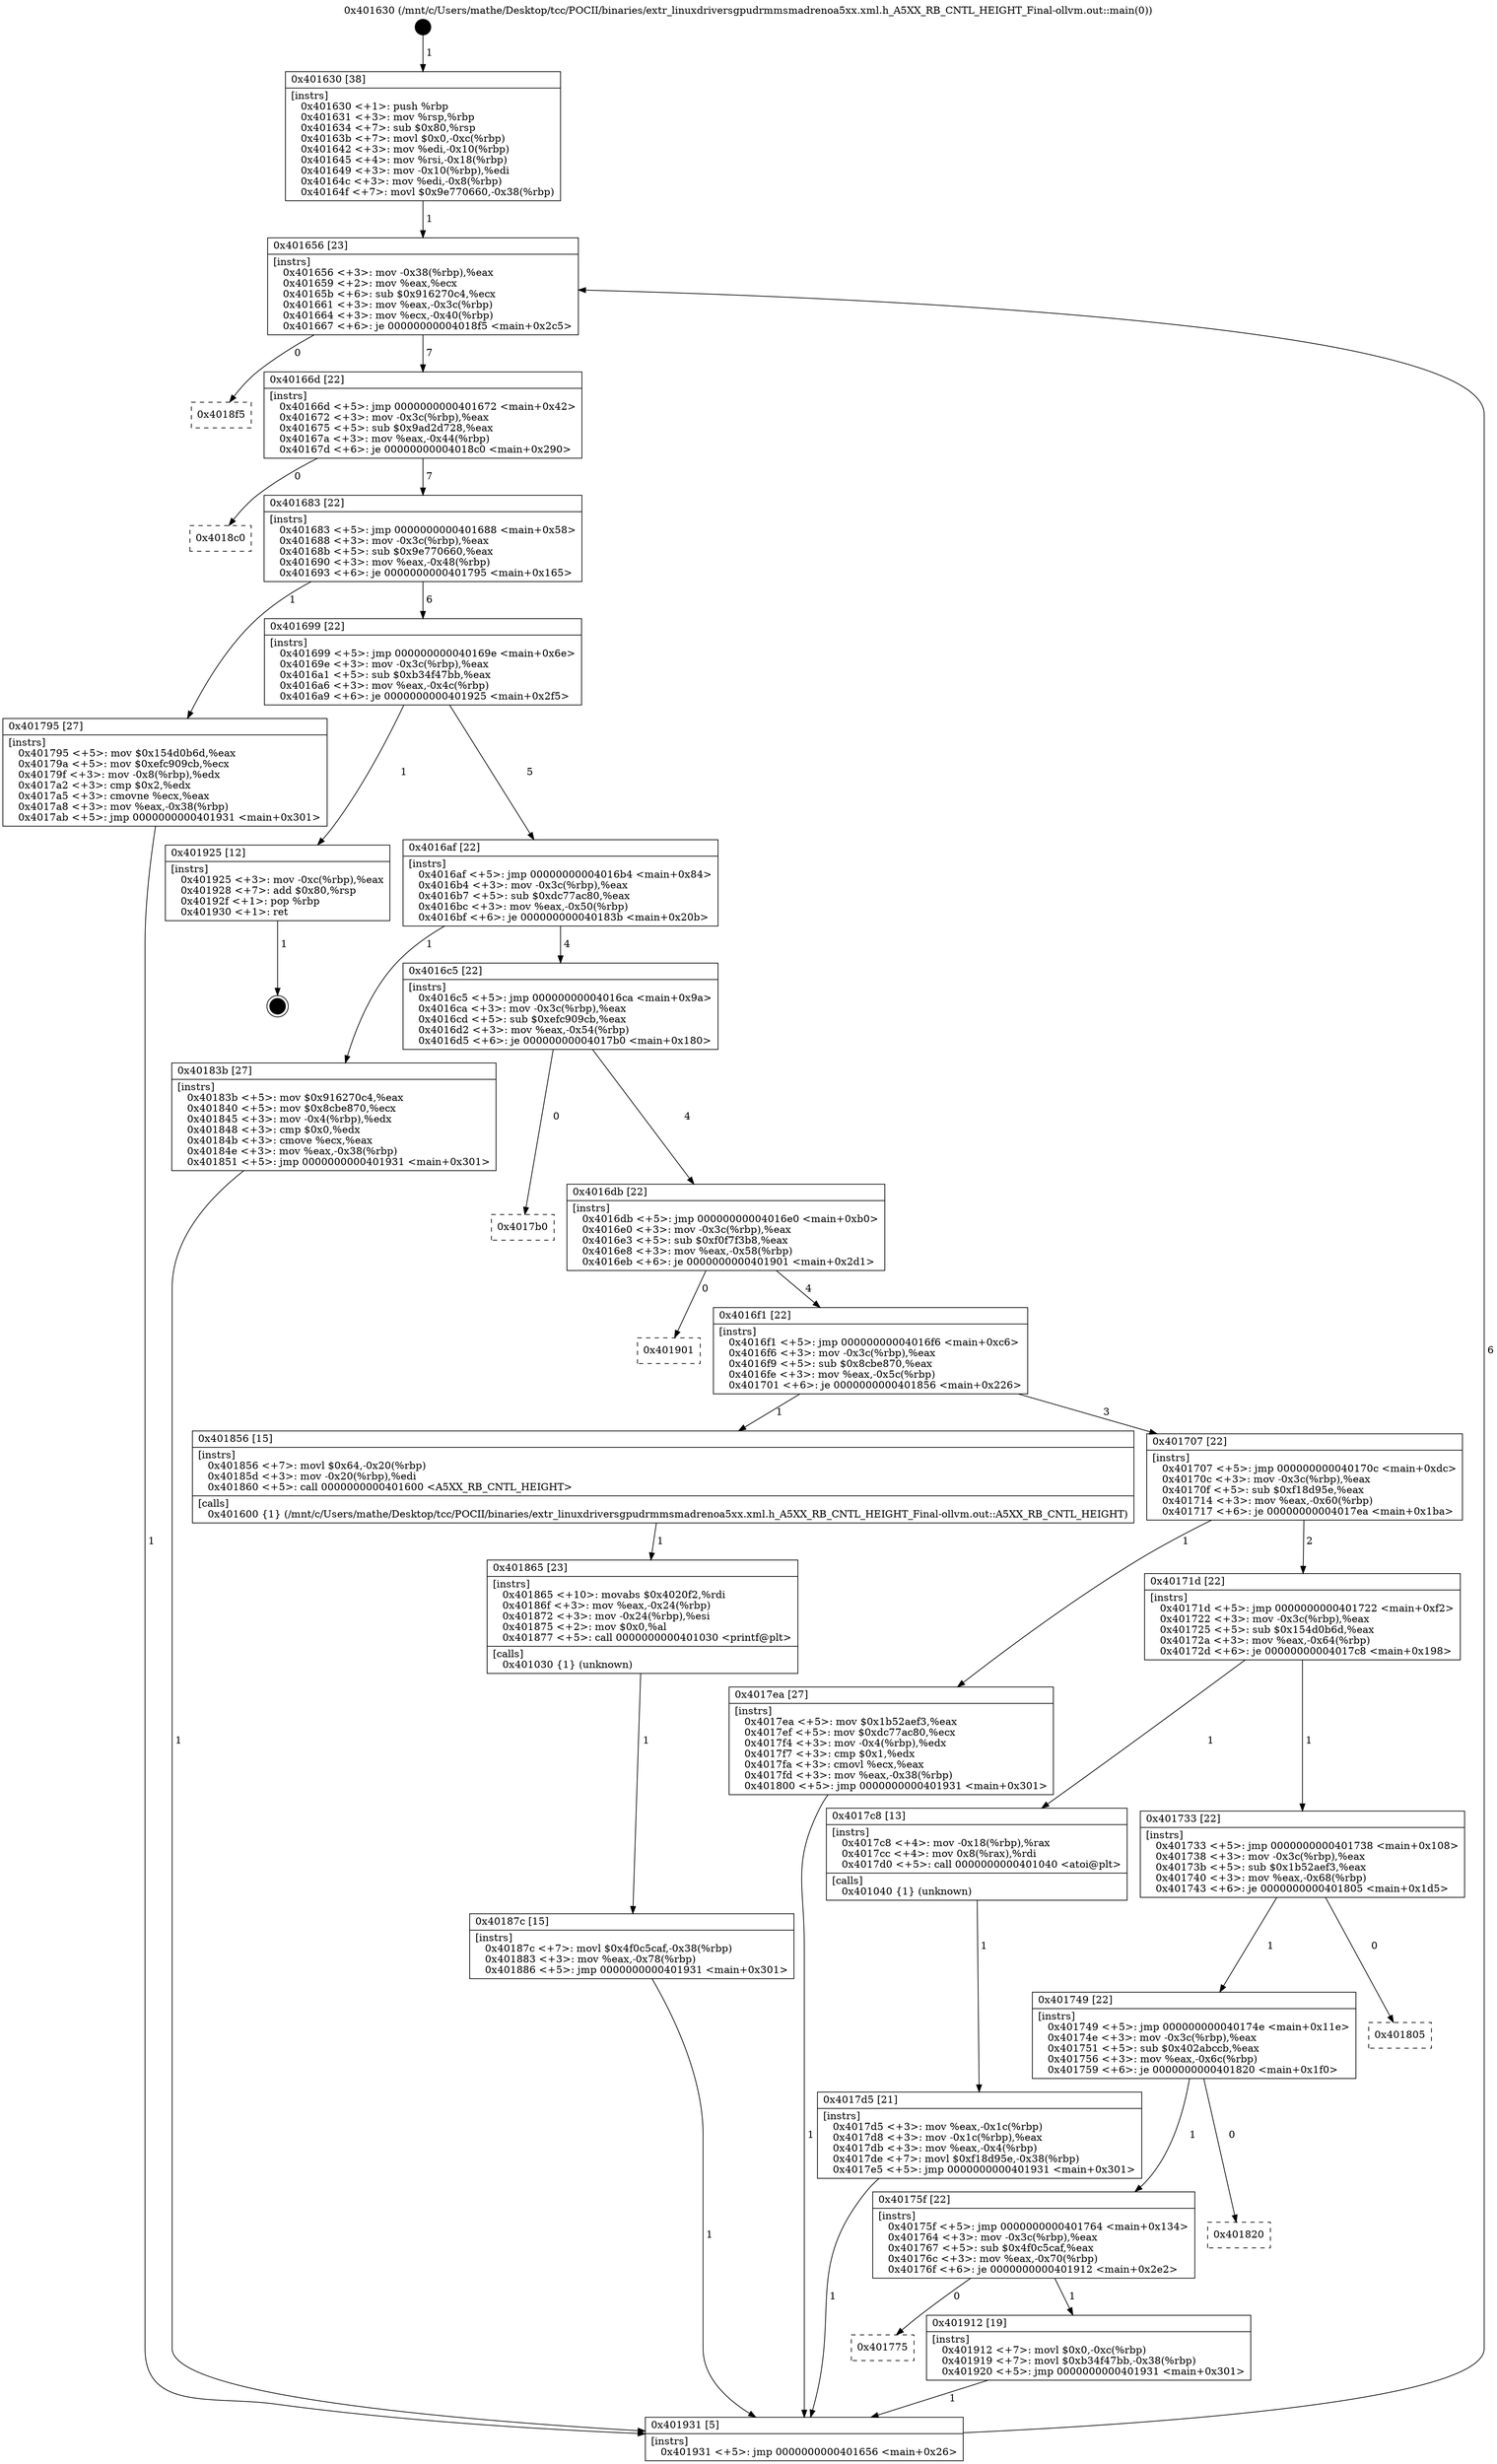digraph "0x401630" {
  label = "0x401630 (/mnt/c/Users/mathe/Desktop/tcc/POCII/binaries/extr_linuxdriversgpudrmmsmadrenoa5xx.xml.h_A5XX_RB_CNTL_HEIGHT_Final-ollvm.out::main(0))"
  labelloc = "t"
  node[shape=record]

  Entry [label="",width=0.3,height=0.3,shape=circle,fillcolor=black,style=filled]
  "0x401656" [label="{
     0x401656 [23]\l
     | [instrs]\l
     &nbsp;&nbsp;0x401656 \<+3\>: mov -0x38(%rbp),%eax\l
     &nbsp;&nbsp;0x401659 \<+2\>: mov %eax,%ecx\l
     &nbsp;&nbsp;0x40165b \<+6\>: sub $0x916270c4,%ecx\l
     &nbsp;&nbsp;0x401661 \<+3\>: mov %eax,-0x3c(%rbp)\l
     &nbsp;&nbsp;0x401664 \<+3\>: mov %ecx,-0x40(%rbp)\l
     &nbsp;&nbsp;0x401667 \<+6\>: je 00000000004018f5 \<main+0x2c5\>\l
  }"]
  "0x4018f5" [label="{
     0x4018f5\l
  }", style=dashed]
  "0x40166d" [label="{
     0x40166d [22]\l
     | [instrs]\l
     &nbsp;&nbsp;0x40166d \<+5\>: jmp 0000000000401672 \<main+0x42\>\l
     &nbsp;&nbsp;0x401672 \<+3\>: mov -0x3c(%rbp),%eax\l
     &nbsp;&nbsp;0x401675 \<+5\>: sub $0x9ad2d728,%eax\l
     &nbsp;&nbsp;0x40167a \<+3\>: mov %eax,-0x44(%rbp)\l
     &nbsp;&nbsp;0x40167d \<+6\>: je 00000000004018c0 \<main+0x290\>\l
  }"]
  Exit [label="",width=0.3,height=0.3,shape=circle,fillcolor=black,style=filled,peripheries=2]
  "0x4018c0" [label="{
     0x4018c0\l
  }", style=dashed]
  "0x401683" [label="{
     0x401683 [22]\l
     | [instrs]\l
     &nbsp;&nbsp;0x401683 \<+5\>: jmp 0000000000401688 \<main+0x58\>\l
     &nbsp;&nbsp;0x401688 \<+3\>: mov -0x3c(%rbp),%eax\l
     &nbsp;&nbsp;0x40168b \<+5\>: sub $0x9e770660,%eax\l
     &nbsp;&nbsp;0x401690 \<+3\>: mov %eax,-0x48(%rbp)\l
     &nbsp;&nbsp;0x401693 \<+6\>: je 0000000000401795 \<main+0x165\>\l
  }"]
  "0x401775" [label="{
     0x401775\l
  }", style=dashed]
  "0x401795" [label="{
     0x401795 [27]\l
     | [instrs]\l
     &nbsp;&nbsp;0x401795 \<+5\>: mov $0x154d0b6d,%eax\l
     &nbsp;&nbsp;0x40179a \<+5\>: mov $0xefc909cb,%ecx\l
     &nbsp;&nbsp;0x40179f \<+3\>: mov -0x8(%rbp),%edx\l
     &nbsp;&nbsp;0x4017a2 \<+3\>: cmp $0x2,%edx\l
     &nbsp;&nbsp;0x4017a5 \<+3\>: cmovne %ecx,%eax\l
     &nbsp;&nbsp;0x4017a8 \<+3\>: mov %eax,-0x38(%rbp)\l
     &nbsp;&nbsp;0x4017ab \<+5\>: jmp 0000000000401931 \<main+0x301\>\l
  }"]
  "0x401699" [label="{
     0x401699 [22]\l
     | [instrs]\l
     &nbsp;&nbsp;0x401699 \<+5\>: jmp 000000000040169e \<main+0x6e\>\l
     &nbsp;&nbsp;0x40169e \<+3\>: mov -0x3c(%rbp),%eax\l
     &nbsp;&nbsp;0x4016a1 \<+5\>: sub $0xb34f47bb,%eax\l
     &nbsp;&nbsp;0x4016a6 \<+3\>: mov %eax,-0x4c(%rbp)\l
     &nbsp;&nbsp;0x4016a9 \<+6\>: je 0000000000401925 \<main+0x2f5\>\l
  }"]
  "0x401931" [label="{
     0x401931 [5]\l
     | [instrs]\l
     &nbsp;&nbsp;0x401931 \<+5\>: jmp 0000000000401656 \<main+0x26\>\l
  }"]
  "0x401630" [label="{
     0x401630 [38]\l
     | [instrs]\l
     &nbsp;&nbsp;0x401630 \<+1\>: push %rbp\l
     &nbsp;&nbsp;0x401631 \<+3\>: mov %rsp,%rbp\l
     &nbsp;&nbsp;0x401634 \<+7\>: sub $0x80,%rsp\l
     &nbsp;&nbsp;0x40163b \<+7\>: movl $0x0,-0xc(%rbp)\l
     &nbsp;&nbsp;0x401642 \<+3\>: mov %edi,-0x10(%rbp)\l
     &nbsp;&nbsp;0x401645 \<+4\>: mov %rsi,-0x18(%rbp)\l
     &nbsp;&nbsp;0x401649 \<+3\>: mov -0x10(%rbp),%edi\l
     &nbsp;&nbsp;0x40164c \<+3\>: mov %edi,-0x8(%rbp)\l
     &nbsp;&nbsp;0x40164f \<+7\>: movl $0x9e770660,-0x38(%rbp)\l
  }"]
  "0x401912" [label="{
     0x401912 [19]\l
     | [instrs]\l
     &nbsp;&nbsp;0x401912 \<+7\>: movl $0x0,-0xc(%rbp)\l
     &nbsp;&nbsp;0x401919 \<+7\>: movl $0xb34f47bb,-0x38(%rbp)\l
     &nbsp;&nbsp;0x401920 \<+5\>: jmp 0000000000401931 \<main+0x301\>\l
  }"]
  "0x401925" [label="{
     0x401925 [12]\l
     | [instrs]\l
     &nbsp;&nbsp;0x401925 \<+3\>: mov -0xc(%rbp),%eax\l
     &nbsp;&nbsp;0x401928 \<+7\>: add $0x80,%rsp\l
     &nbsp;&nbsp;0x40192f \<+1\>: pop %rbp\l
     &nbsp;&nbsp;0x401930 \<+1\>: ret\l
  }"]
  "0x4016af" [label="{
     0x4016af [22]\l
     | [instrs]\l
     &nbsp;&nbsp;0x4016af \<+5\>: jmp 00000000004016b4 \<main+0x84\>\l
     &nbsp;&nbsp;0x4016b4 \<+3\>: mov -0x3c(%rbp),%eax\l
     &nbsp;&nbsp;0x4016b7 \<+5\>: sub $0xdc77ac80,%eax\l
     &nbsp;&nbsp;0x4016bc \<+3\>: mov %eax,-0x50(%rbp)\l
     &nbsp;&nbsp;0x4016bf \<+6\>: je 000000000040183b \<main+0x20b\>\l
  }"]
  "0x40175f" [label="{
     0x40175f [22]\l
     | [instrs]\l
     &nbsp;&nbsp;0x40175f \<+5\>: jmp 0000000000401764 \<main+0x134\>\l
     &nbsp;&nbsp;0x401764 \<+3\>: mov -0x3c(%rbp),%eax\l
     &nbsp;&nbsp;0x401767 \<+5\>: sub $0x4f0c5caf,%eax\l
     &nbsp;&nbsp;0x40176c \<+3\>: mov %eax,-0x70(%rbp)\l
     &nbsp;&nbsp;0x40176f \<+6\>: je 0000000000401912 \<main+0x2e2\>\l
  }"]
  "0x40183b" [label="{
     0x40183b [27]\l
     | [instrs]\l
     &nbsp;&nbsp;0x40183b \<+5\>: mov $0x916270c4,%eax\l
     &nbsp;&nbsp;0x401840 \<+5\>: mov $0x8cbe870,%ecx\l
     &nbsp;&nbsp;0x401845 \<+3\>: mov -0x4(%rbp),%edx\l
     &nbsp;&nbsp;0x401848 \<+3\>: cmp $0x0,%edx\l
     &nbsp;&nbsp;0x40184b \<+3\>: cmove %ecx,%eax\l
     &nbsp;&nbsp;0x40184e \<+3\>: mov %eax,-0x38(%rbp)\l
     &nbsp;&nbsp;0x401851 \<+5\>: jmp 0000000000401931 \<main+0x301\>\l
  }"]
  "0x4016c5" [label="{
     0x4016c5 [22]\l
     | [instrs]\l
     &nbsp;&nbsp;0x4016c5 \<+5\>: jmp 00000000004016ca \<main+0x9a\>\l
     &nbsp;&nbsp;0x4016ca \<+3\>: mov -0x3c(%rbp),%eax\l
     &nbsp;&nbsp;0x4016cd \<+5\>: sub $0xefc909cb,%eax\l
     &nbsp;&nbsp;0x4016d2 \<+3\>: mov %eax,-0x54(%rbp)\l
     &nbsp;&nbsp;0x4016d5 \<+6\>: je 00000000004017b0 \<main+0x180\>\l
  }"]
  "0x401820" [label="{
     0x401820\l
  }", style=dashed]
  "0x4017b0" [label="{
     0x4017b0\l
  }", style=dashed]
  "0x4016db" [label="{
     0x4016db [22]\l
     | [instrs]\l
     &nbsp;&nbsp;0x4016db \<+5\>: jmp 00000000004016e0 \<main+0xb0\>\l
     &nbsp;&nbsp;0x4016e0 \<+3\>: mov -0x3c(%rbp),%eax\l
     &nbsp;&nbsp;0x4016e3 \<+5\>: sub $0xf0f7f3b8,%eax\l
     &nbsp;&nbsp;0x4016e8 \<+3\>: mov %eax,-0x58(%rbp)\l
     &nbsp;&nbsp;0x4016eb \<+6\>: je 0000000000401901 \<main+0x2d1\>\l
  }"]
  "0x401749" [label="{
     0x401749 [22]\l
     | [instrs]\l
     &nbsp;&nbsp;0x401749 \<+5\>: jmp 000000000040174e \<main+0x11e\>\l
     &nbsp;&nbsp;0x40174e \<+3\>: mov -0x3c(%rbp),%eax\l
     &nbsp;&nbsp;0x401751 \<+5\>: sub $0x402abccb,%eax\l
     &nbsp;&nbsp;0x401756 \<+3\>: mov %eax,-0x6c(%rbp)\l
     &nbsp;&nbsp;0x401759 \<+6\>: je 0000000000401820 \<main+0x1f0\>\l
  }"]
  "0x401901" [label="{
     0x401901\l
  }", style=dashed]
  "0x4016f1" [label="{
     0x4016f1 [22]\l
     | [instrs]\l
     &nbsp;&nbsp;0x4016f1 \<+5\>: jmp 00000000004016f6 \<main+0xc6\>\l
     &nbsp;&nbsp;0x4016f6 \<+3\>: mov -0x3c(%rbp),%eax\l
     &nbsp;&nbsp;0x4016f9 \<+5\>: sub $0x8cbe870,%eax\l
     &nbsp;&nbsp;0x4016fe \<+3\>: mov %eax,-0x5c(%rbp)\l
     &nbsp;&nbsp;0x401701 \<+6\>: je 0000000000401856 \<main+0x226\>\l
  }"]
  "0x401805" [label="{
     0x401805\l
  }", style=dashed]
  "0x401856" [label="{
     0x401856 [15]\l
     | [instrs]\l
     &nbsp;&nbsp;0x401856 \<+7\>: movl $0x64,-0x20(%rbp)\l
     &nbsp;&nbsp;0x40185d \<+3\>: mov -0x20(%rbp),%edi\l
     &nbsp;&nbsp;0x401860 \<+5\>: call 0000000000401600 \<A5XX_RB_CNTL_HEIGHT\>\l
     | [calls]\l
     &nbsp;&nbsp;0x401600 \{1\} (/mnt/c/Users/mathe/Desktop/tcc/POCII/binaries/extr_linuxdriversgpudrmmsmadrenoa5xx.xml.h_A5XX_RB_CNTL_HEIGHT_Final-ollvm.out::A5XX_RB_CNTL_HEIGHT)\l
  }"]
  "0x401707" [label="{
     0x401707 [22]\l
     | [instrs]\l
     &nbsp;&nbsp;0x401707 \<+5\>: jmp 000000000040170c \<main+0xdc\>\l
     &nbsp;&nbsp;0x40170c \<+3\>: mov -0x3c(%rbp),%eax\l
     &nbsp;&nbsp;0x40170f \<+5\>: sub $0xf18d95e,%eax\l
     &nbsp;&nbsp;0x401714 \<+3\>: mov %eax,-0x60(%rbp)\l
     &nbsp;&nbsp;0x401717 \<+6\>: je 00000000004017ea \<main+0x1ba\>\l
  }"]
  "0x40187c" [label="{
     0x40187c [15]\l
     | [instrs]\l
     &nbsp;&nbsp;0x40187c \<+7\>: movl $0x4f0c5caf,-0x38(%rbp)\l
     &nbsp;&nbsp;0x401883 \<+3\>: mov %eax,-0x78(%rbp)\l
     &nbsp;&nbsp;0x401886 \<+5\>: jmp 0000000000401931 \<main+0x301\>\l
  }"]
  "0x4017ea" [label="{
     0x4017ea [27]\l
     | [instrs]\l
     &nbsp;&nbsp;0x4017ea \<+5\>: mov $0x1b52aef3,%eax\l
     &nbsp;&nbsp;0x4017ef \<+5\>: mov $0xdc77ac80,%ecx\l
     &nbsp;&nbsp;0x4017f4 \<+3\>: mov -0x4(%rbp),%edx\l
     &nbsp;&nbsp;0x4017f7 \<+3\>: cmp $0x1,%edx\l
     &nbsp;&nbsp;0x4017fa \<+3\>: cmovl %ecx,%eax\l
     &nbsp;&nbsp;0x4017fd \<+3\>: mov %eax,-0x38(%rbp)\l
     &nbsp;&nbsp;0x401800 \<+5\>: jmp 0000000000401931 \<main+0x301\>\l
  }"]
  "0x40171d" [label="{
     0x40171d [22]\l
     | [instrs]\l
     &nbsp;&nbsp;0x40171d \<+5\>: jmp 0000000000401722 \<main+0xf2\>\l
     &nbsp;&nbsp;0x401722 \<+3\>: mov -0x3c(%rbp),%eax\l
     &nbsp;&nbsp;0x401725 \<+5\>: sub $0x154d0b6d,%eax\l
     &nbsp;&nbsp;0x40172a \<+3\>: mov %eax,-0x64(%rbp)\l
     &nbsp;&nbsp;0x40172d \<+6\>: je 00000000004017c8 \<main+0x198\>\l
  }"]
  "0x401865" [label="{
     0x401865 [23]\l
     | [instrs]\l
     &nbsp;&nbsp;0x401865 \<+10\>: movabs $0x4020f2,%rdi\l
     &nbsp;&nbsp;0x40186f \<+3\>: mov %eax,-0x24(%rbp)\l
     &nbsp;&nbsp;0x401872 \<+3\>: mov -0x24(%rbp),%esi\l
     &nbsp;&nbsp;0x401875 \<+2\>: mov $0x0,%al\l
     &nbsp;&nbsp;0x401877 \<+5\>: call 0000000000401030 \<printf@plt\>\l
     | [calls]\l
     &nbsp;&nbsp;0x401030 \{1\} (unknown)\l
  }"]
  "0x4017c8" [label="{
     0x4017c8 [13]\l
     | [instrs]\l
     &nbsp;&nbsp;0x4017c8 \<+4\>: mov -0x18(%rbp),%rax\l
     &nbsp;&nbsp;0x4017cc \<+4\>: mov 0x8(%rax),%rdi\l
     &nbsp;&nbsp;0x4017d0 \<+5\>: call 0000000000401040 \<atoi@plt\>\l
     | [calls]\l
     &nbsp;&nbsp;0x401040 \{1\} (unknown)\l
  }"]
  "0x401733" [label="{
     0x401733 [22]\l
     | [instrs]\l
     &nbsp;&nbsp;0x401733 \<+5\>: jmp 0000000000401738 \<main+0x108\>\l
     &nbsp;&nbsp;0x401738 \<+3\>: mov -0x3c(%rbp),%eax\l
     &nbsp;&nbsp;0x40173b \<+5\>: sub $0x1b52aef3,%eax\l
     &nbsp;&nbsp;0x401740 \<+3\>: mov %eax,-0x68(%rbp)\l
     &nbsp;&nbsp;0x401743 \<+6\>: je 0000000000401805 \<main+0x1d5\>\l
  }"]
  "0x4017d5" [label="{
     0x4017d5 [21]\l
     | [instrs]\l
     &nbsp;&nbsp;0x4017d5 \<+3\>: mov %eax,-0x1c(%rbp)\l
     &nbsp;&nbsp;0x4017d8 \<+3\>: mov -0x1c(%rbp),%eax\l
     &nbsp;&nbsp;0x4017db \<+3\>: mov %eax,-0x4(%rbp)\l
     &nbsp;&nbsp;0x4017de \<+7\>: movl $0xf18d95e,-0x38(%rbp)\l
     &nbsp;&nbsp;0x4017e5 \<+5\>: jmp 0000000000401931 \<main+0x301\>\l
  }"]
  Entry -> "0x401630" [label=" 1"]
  "0x401656" -> "0x4018f5" [label=" 0"]
  "0x401656" -> "0x40166d" [label=" 7"]
  "0x401925" -> Exit [label=" 1"]
  "0x40166d" -> "0x4018c0" [label=" 0"]
  "0x40166d" -> "0x401683" [label=" 7"]
  "0x401912" -> "0x401931" [label=" 1"]
  "0x401683" -> "0x401795" [label=" 1"]
  "0x401683" -> "0x401699" [label=" 6"]
  "0x401795" -> "0x401931" [label=" 1"]
  "0x401630" -> "0x401656" [label=" 1"]
  "0x401931" -> "0x401656" [label=" 6"]
  "0x40175f" -> "0x401775" [label=" 0"]
  "0x401699" -> "0x401925" [label=" 1"]
  "0x401699" -> "0x4016af" [label=" 5"]
  "0x40175f" -> "0x401912" [label=" 1"]
  "0x4016af" -> "0x40183b" [label=" 1"]
  "0x4016af" -> "0x4016c5" [label=" 4"]
  "0x401749" -> "0x40175f" [label=" 1"]
  "0x4016c5" -> "0x4017b0" [label=" 0"]
  "0x4016c5" -> "0x4016db" [label=" 4"]
  "0x401749" -> "0x401820" [label=" 0"]
  "0x4016db" -> "0x401901" [label=" 0"]
  "0x4016db" -> "0x4016f1" [label=" 4"]
  "0x401733" -> "0x401749" [label=" 1"]
  "0x4016f1" -> "0x401856" [label=" 1"]
  "0x4016f1" -> "0x401707" [label=" 3"]
  "0x401733" -> "0x401805" [label=" 0"]
  "0x401707" -> "0x4017ea" [label=" 1"]
  "0x401707" -> "0x40171d" [label=" 2"]
  "0x40187c" -> "0x401931" [label=" 1"]
  "0x40171d" -> "0x4017c8" [label=" 1"]
  "0x40171d" -> "0x401733" [label=" 1"]
  "0x4017c8" -> "0x4017d5" [label=" 1"]
  "0x4017d5" -> "0x401931" [label=" 1"]
  "0x4017ea" -> "0x401931" [label=" 1"]
  "0x40183b" -> "0x401931" [label=" 1"]
  "0x401856" -> "0x401865" [label=" 1"]
  "0x401865" -> "0x40187c" [label=" 1"]
}
